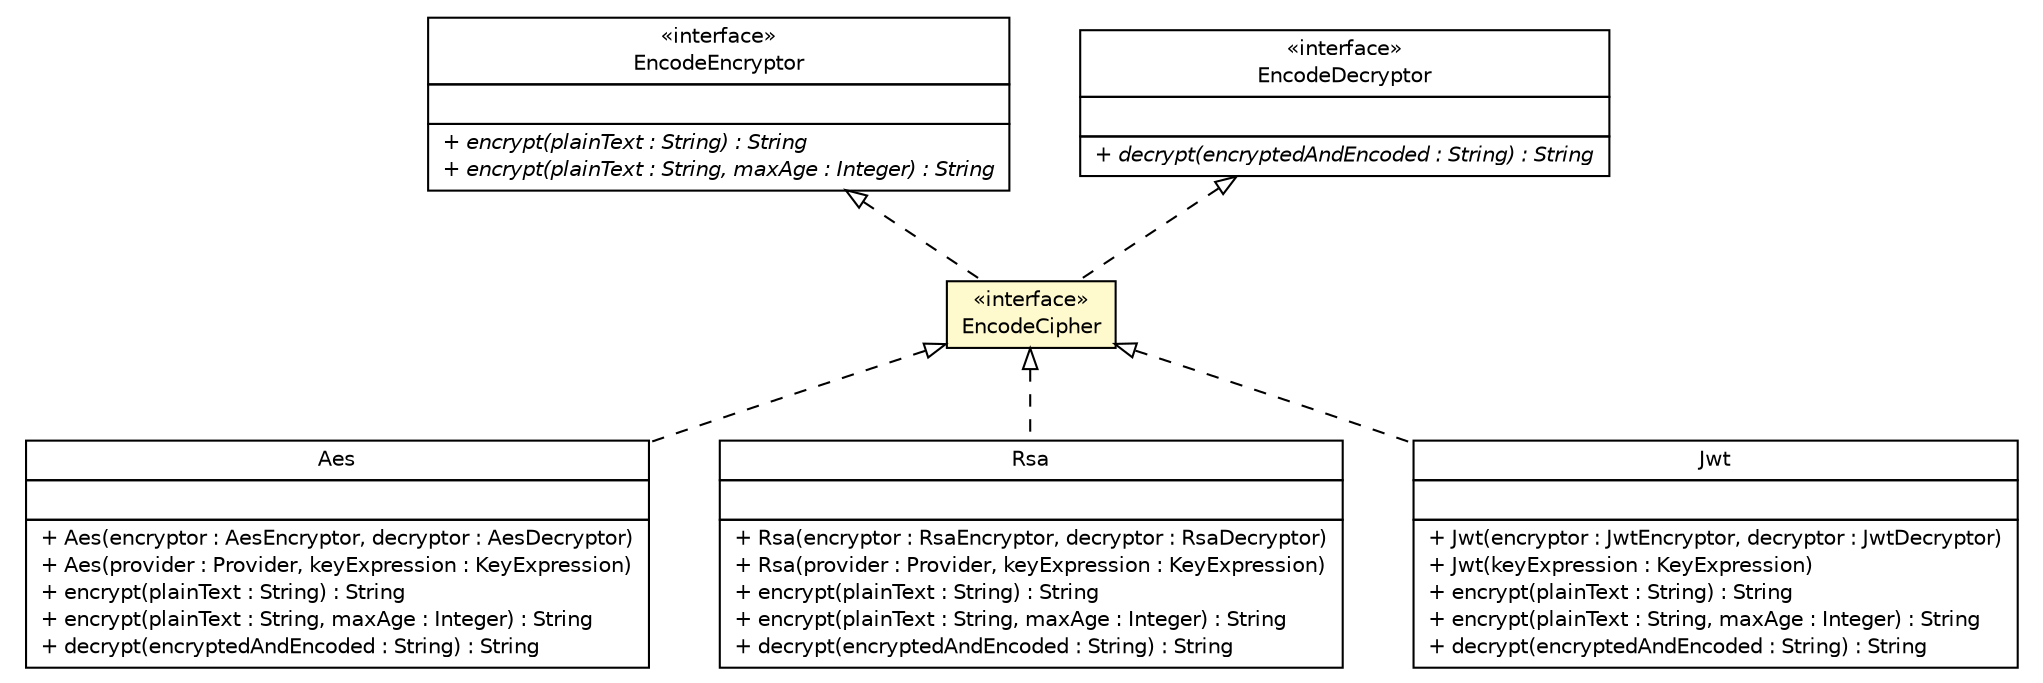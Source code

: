 #!/usr/local/bin/dot
#
# Class diagram 
# Generated by UMLGraph version R5_6-24-gf6e263 (http://www.umlgraph.org/)
#

digraph G {
	edge [fontname="Helvetica",fontsize=10,labelfontname="Helvetica",labelfontsize=10];
	node [fontname="Helvetica",fontsize=10,shape=plaintext];
	nodesep=0.25;
	ranksep=0.5;
	// com.yirendai.oss.lib.common.crypto.Aes
	c2489 [label=<<table title="com.yirendai.oss.lib.common.crypto.Aes" border="0" cellborder="1" cellspacing="0" cellpadding="2" port="p" href="./Aes.html">
		<tr><td><table border="0" cellspacing="0" cellpadding="1">
<tr><td align="center" balign="center"> Aes </td></tr>
		</table></td></tr>
		<tr><td><table border="0" cellspacing="0" cellpadding="1">
<tr><td align="left" balign="left">  </td></tr>
		</table></td></tr>
		<tr><td><table border="0" cellspacing="0" cellpadding="1">
<tr><td align="left" balign="left"> + Aes(encryptor : AesEncryptor, decryptor : AesDecryptor) </td></tr>
<tr><td align="left" balign="left"> + Aes(provider : Provider, keyExpression : KeyExpression) </td></tr>
<tr><td align="left" balign="left"> + encrypt(plainText : String) : String </td></tr>
<tr><td align="left" balign="left"> + encrypt(plainText : String, maxAge : Integer) : String </td></tr>
<tr><td align="left" balign="left"> + decrypt(encryptedAndEncoded : String) : String </td></tr>
		</table></td></tr>
		</table>>, URL="./Aes.html", fontname="Helvetica", fontcolor="black", fontsize=10.0];
	// com.yirendai.oss.lib.common.crypto.EncodeCipher
	c2496 [label=<<table title="com.yirendai.oss.lib.common.crypto.EncodeCipher" border="0" cellborder="1" cellspacing="0" cellpadding="2" port="p" bgcolor="lemonChiffon" href="./EncodeCipher.html">
		<tr><td><table border="0" cellspacing="0" cellpadding="1">
<tr><td align="center" balign="center"> &#171;interface&#187; </td></tr>
<tr><td align="center" balign="center"> EncodeCipher </td></tr>
		</table></td></tr>
		</table>>, URL="./EncodeCipher.html", fontname="Helvetica", fontcolor="black", fontsize=10.0];
	// com.yirendai.oss.lib.common.crypto.Rsa
	c2497 [label=<<table title="com.yirendai.oss.lib.common.crypto.Rsa" border="0" cellborder="1" cellspacing="0" cellpadding="2" port="p" href="./Rsa.html">
		<tr><td><table border="0" cellspacing="0" cellpadding="1">
<tr><td align="center" balign="center"> Rsa </td></tr>
		</table></td></tr>
		<tr><td><table border="0" cellspacing="0" cellpadding="1">
<tr><td align="left" balign="left">  </td></tr>
		</table></td></tr>
		<tr><td><table border="0" cellspacing="0" cellpadding="1">
<tr><td align="left" balign="left"> + Rsa(encryptor : RsaEncryptor, decryptor : RsaDecryptor) </td></tr>
<tr><td align="left" balign="left"> + Rsa(provider : Provider, keyExpression : KeyExpression) </td></tr>
<tr><td align="left" balign="left"> + encrypt(plainText : String) : String </td></tr>
<tr><td align="left" balign="left"> + encrypt(plainText : String, maxAge : Integer) : String </td></tr>
<tr><td align="left" balign="left"> + decrypt(encryptedAndEncoded : String) : String </td></tr>
		</table></td></tr>
		</table>>, URL="./Rsa.html", fontname="Helvetica", fontcolor="black", fontsize=10.0];
	// com.yirendai.oss.lib.common.crypto.EncodeEncryptor
	c2503 [label=<<table title="com.yirendai.oss.lib.common.crypto.EncodeEncryptor" border="0" cellborder="1" cellspacing="0" cellpadding="2" port="p" href="./EncodeEncryptor.html">
		<tr><td><table border="0" cellspacing="0" cellpadding="1">
<tr><td align="center" balign="center"> &#171;interface&#187; </td></tr>
<tr><td align="center" balign="center"> EncodeEncryptor </td></tr>
		</table></td></tr>
		<tr><td><table border="0" cellspacing="0" cellpadding="1">
<tr><td align="left" balign="left">  </td></tr>
		</table></td></tr>
		<tr><td><table border="0" cellspacing="0" cellpadding="1">
<tr><td align="left" balign="left"><font face="Helvetica-Oblique" point-size="10.0"> + encrypt(plainText : String) : String </font></td></tr>
<tr><td align="left" balign="left"><font face="Helvetica-Oblique" point-size="10.0"> + encrypt(plainText : String, maxAge : Integer) : String </font></td></tr>
		</table></td></tr>
		</table>>, URL="./EncodeEncryptor.html", fontname="Helvetica", fontcolor="black", fontsize=10.0];
	// com.yirendai.oss.lib.common.crypto.EncodeDecryptor
	c2507 [label=<<table title="com.yirendai.oss.lib.common.crypto.EncodeDecryptor" border="0" cellborder="1" cellspacing="0" cellpadding="2" port="p" href="./EncodeDecryptor.html">
		<tr><td><table border="0" cellspacing="0" cellpadding="1">
<tr><td align="center" balign="center"> &#171;interface&#187; </td></tr>
<tr><td align="center" balign="center"> EncodeDecryptor </td></tr>
		</table></td></tr>
		<tr><td><table border="0" cellspacing="0" cellpadding="1">
<tr><td align="left" balign="left">  </td></tr>
		</table></td></tr>
		<tr><td><table border="0" cellspacing="0" cellpadding="1">
<tr><td align="left" balign="left"><font face="Helvetica-Oblique" point-size="10.0"> + decrypt(encryptedAndEncoded : String) : String </font></td></tr>
		</table></td></tr>
		</table>>, URL="./EncodeDecryptor.html", fontname="Helvetica", fontcolor="black", fontsize=10.0];
	// com.yirendai.oss.lib.common.crypto.Jwt
	c2509 [label=<<table title="com.yirendai.oss.lib.common.crypto.Jwt" border="0" cellborder="1" cellspacing="0" cellpadding="2" port="p" href="./Jwt.html">
		<tr><td><table border="0" cellspacing="0" cellpadding="1">
<tr><td align="center" balign="center"> Jwt </td></tr>
		</table></td></tr>
		<tr><td><table border="0" cellspacing="0" cellpadding="1">
<tr><td align="left" balign="left">  </td></tr>
		</table></td></tr>
		<tr><td><table border="0" cellspacing="0" cellpadding="1">
<tr><td align="left" balign="left"> + Jwt(encryptor : JwtEncryptor, decryptor : JwtDecryptor) </td></tr>
<tr><td align="left" balign="left"> + Jwt(keyExpression : KeyExpression) </td></tr>
<tr><td align="left" balign="left"> + encrypt(plainText : String) : String </td></tr>
<tr><td align="left" balign="left"> + encrypt(plainText : String, maxAge : Integer) : String </td></tr>
<tr><td align="left" balign="left"> + decrypt(encryptedAndEncoded : String) : String </td></tr>
		</table></td></tr>
		</table>>, URL="./Jwt.html", fontname="Helvetica", fontcolor="black", fontsize=10.0];
	//com.yirendai.oss.lib.common.crypto.Aes implements com.yirendai.oss.lib.common.crypto.EncodeCipher
	c2496:p -> c2489:p [dir=back,arrowtail=empty,style=dashed];
	//com.yirendai.oss.lib.common.crypto.EncodeCipher implements com.yirendai.oss.lib.common.crypto.EncodeEncryptor
	c2503:p -> c2496:p [dir=back,arrowtail=empty,style=dashed];
	//com.yirendai.oss.lib.common.crypto.EncodeCipher implements com.yirendai.oss.lib.common.crypto.EncodeDecryptor
	c2507:p -> c2496:p [dir=back,arrowtail=empty,style=dashed];
	//com.yirendai.oss.lib.common.crypto.Rsa implements com.yirendai.oss.lib.common.crypto.EncodeCipher
	c2496:p -> c2497:p [dir=back,arrowtail=empty,style=dashed];
	//com.yirendai.oss.lib.common.crypto.Jwt implements com.yirendai.oss.lib.common.crypto.EncodeCipher
	c2496:p -> c2509:p [dir=back,arrowtail=empty,style=dashed];
}

